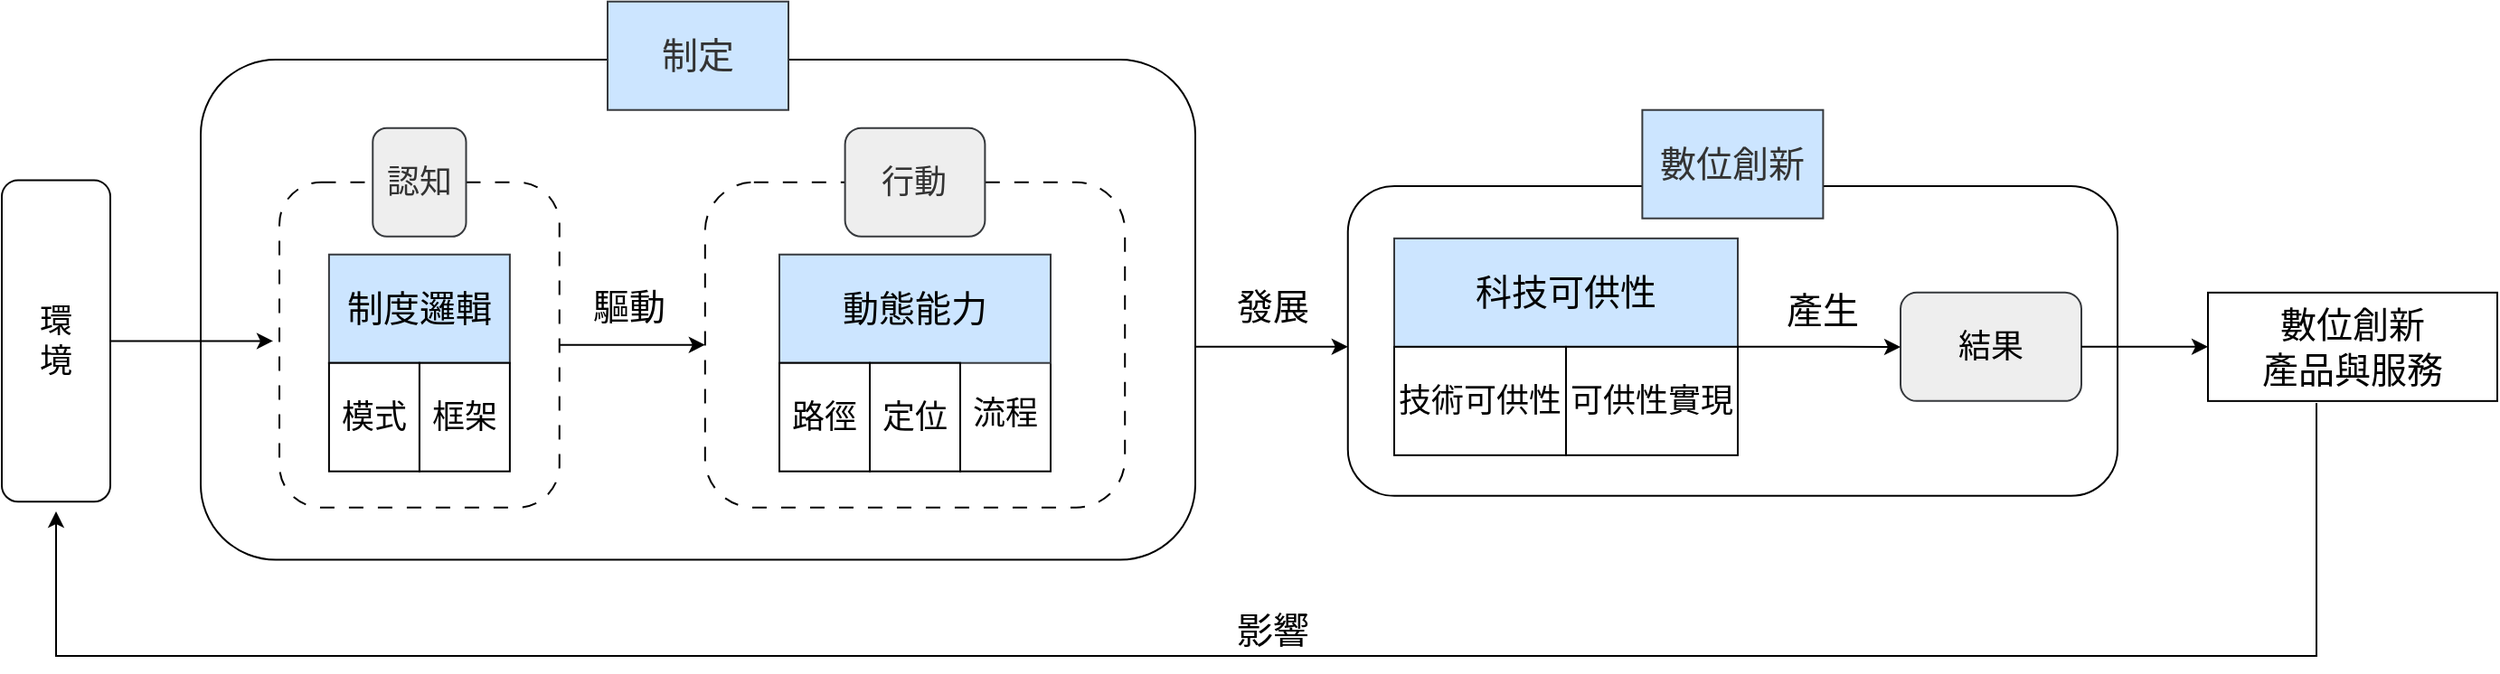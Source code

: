 <mxfile version="26.1.3">
  <diagram id="vkK8o-hsKimOO6CbCIKc" name="第1頁">
    <mxGraphModel dx="969" dy="517" grid="1" gridSize="10" guides="1" tooltips="1" connect="1" arrows="1" fold="1" page="1" pageScale="1" pageWidth="1169" pageHeight="827" math="0" shadow="0">
      <root>
        <mxCell id="0" />
        <mxCell id="1" parent="0" />
        <mxCell id="1qFZ0b5etKVb5s6CTwOf-1" value="&lt;font face=&quot;標楷體&quot; style=&quot;font-size: 18px;&quot;&gt;環&lt;/font&gt;&lt;div&gt;&lt;font face=&quot;標楷體&quot; style=&quot;font-size: 18px;&quot;&gt;境&lt;/font&gt;&lt;/div&gt;" style="rounded=1;whiteSpace=wrap;html=1;" parent="1" vertex="1">
          <mxGeometry x="160" y="336.79" width="60" height="177.86" as="geometry" />
        </mxCell>
        <mxCell id="iIE0ldJsGx-aEYX-XOFw-92" value="" style="rounded=1;whiteSpace=wrap;html=1;movable=1;resizable=1;rotatable=1;deletable=1;editable=1;locked=0;connectable=1;strokeWidth=1;fontFamily=標楷體;fontSize=18;fontStyle=0;strokeColor=default;gradientColor=none;" parent="1" vertex="1">
          <mxGeometry x="904.38" y="340" width="425.62" height="171.43" as="geometry" />
        </mxCell>
        <mxCell id="iIE0ldJsGx-aEYX-XOFw-129" style="edgeStyle=orthogonalEdgeStyle;rounded=0;orthogonalLoop=1;jettySize=auto;html=1;exitX=0.996;exitY=0.574;exitDx=0;exitDy=0;exitPerimeter=0;" parent="1" source="iIE0ldJsGx-aEYX-XOFw-3" target="iIE0ldJsGx-aEYX-XOFw-92" edge="1">
          <mxGeometry relative="1" as="geometry">
            <Array as="points">
              <mxPoint x="920" y="429" />
              <mxPoint x="920" y="429" />
            </Array>
          </mxGeometry>
        </mxCell>
        <mxCell id="iIE0ldJsGx-aEYX-XOFw-3" value="" style="rounded=1;whiteSpace=wrap;html=1;movable=1;resizable=1;rotatable=1;deletable=1;editable=1;locked=0;connectable=1;strokeWidth=1;fontFamily=標楷體;fontSize=18;fontStyle=0" parent="1" vertex="1">
          <mxGeometry x="270" y="270" width="550" height="276.79" as="geometry" />
        </mxCell>
        <mxCell id="iIE0ldJsGx-aEYX-XOFw-4" value="&lt;font style=&quot;font-size: 20px;&quot; color=&quot;#333333&quot;&gt;&lt;span&gt;制定&lt;/span&gt;&lt;/font&gt;" style="rounded=0;whiteSpace=wrap;html=1;strokeColor=#36393d;fillColor=#cce5ff;fontFamily=標楷體;fontSize=18;fontStyle=0;align=center;verticalAlign=middle;" parent="1" vertex="1">
          <mxGeometry x="495" y="237.86" width="100" height="60" as="geometry" />
        </mxCell>
        <mxCell id="1qFZ0b5etKVb5s6CTwOf-58" value="" style="group" parent="1" vertex="1" connectable="0">
          <mxGeometry x="314.62" y="307.86" width="155.38" height="210" as="geometry" />
        </mxCell>
        <mxCell id="iIE0ldJsGx-aEYX-XOFw-109" value="" style="group" parent="1qFZ0b5etKVb5s6CTwOf-58" vertex="1" connectable="0">
          <mxGeometry x="-1.105" width="154.864" height="210" as="geometry" />
        </mxCell>
        <mxCell id="1qFZ0b5etKVb5s6CTwOf-41" value="" style="rounded=1;whiteSpace=wrap;html=1;movable=1;resizable=1;rotatable=1;deletable=1;editable=1;locked=0;connectable=1;strokeWidth=1;dashed=1;dashPattern=8 8;fontFamily=標楷體;fontSize=18;fontStyle=0" parent="iIE0ldJsGx-aEYX-XOFw-109" vertex="1">
          <mxGeometry y="30" width="154.864" height="180" as="geometry" />
        </mxCell>
        <mxCell id="1qFZ0b5etKVb5s6CTwOf-51" value="&lt;font color=&quot;#333333&quot;&gt;&lt;span&gt;認知&lt;/span&gt;&lt;/font&gt;" style="rounded=1;whiteSpace=wrap;html=1;strokeColor=#36393d;fillColor=#eeeeee;fontFamily=標楷體;fontSize=18;fontStyle=0" parent="iIE0ldJsGx-aEYX-XOFw-109" vertex="1">
          <mxGeometry x="51.621" width="51.621" height="60" as="geometry" />
        </mxCell>
        <mxCell id="1qFZ0b5etKVb5s6CTwOf-55" value="" style="group;fontStyle=0" parent="iIE0ldJsGx-aEYX-XOFw-109" vertex="1" connectable="0">
          <mxGeometry x="27.432" y="70" width="100" height="120" as="geometry" />
        </mxCell>
        <mxCell id="iIE0ldJsGx-aEYX-XOFw-108" value="" style="group" parent="1qFZ0b5etKVb5s6CTwOf-55" vertex="1" connectable="0">
          <mxGeometry width="100" height="120" as="geometry" />
        </mxCell>
        <mxCell id="1qFZ0b5etKVb5s6CTwOf-43" value="&lt;span&gt;&lt;font style=&quot;font-size: 20px;&quot;&gt;制度邏輯&lt;/font&gt;&lt;/span&gt;" style="rounded=0;whiteSpace=wrap;html=1;fontSize=18;fontFamily=標楷體;movable=1;resizable=1;rotatable=1;deletable=1;editable=1;locked=0;connectable=1;fillColor=#cce5ff;strokeColor=#36393d;fontStyle=0;align=center;verticalAlign=middle;" parent="iIE0ldJsGx-aEYX-XOFw-108" vertex="1">
          <mxGeometry width="100" height="60" as="geometry" />
        </mxCell>
        <mxCell id="1qFZ0b5etKVb5s6CTwOf-47" value="框架" style="rounded=0;whiteSpace=wrap;html=1;movable=1;resizable=1;rotatable=1;deletable=1;editable=1;locked=0;connectable=1;fontFamily=標楷體;fontSize=18;fontStyle=0" parent="iIE0ldJsGx-aEYX-XOFw-108" vertex="1">
          <mxGeometry x="50" y="60" width="50" height="60" as="geometry" />
        </mxCell>
        <mxCell id="1qFZ0b5etKVb5s6CTwOf-48" value="模式" style="rounded=0;whiteSpace=wrap;html=1;movable=1;resizable=1;rotatable=1;deletable=1;editable=1;locked=0;connectable=1;fontFamily=標楷體;fontSize=18;fontStyle=0" parent="iIE0ldJsGx-aEYX-XOFw-108" vertex="1">
          <mxGeometry y="60" width="50" height="60" as="geometry" />
        </mxCell>
        <mxCell id="iIE0ldJsGx-aEYX-XOFw-23" style="edgeStyle=orthogonalEdgeStyle;rounded=0;orthogonalLoop=1;jettySize=auto;html=1;exitX=1;exitY=0.5;exitDx=0;exitDy=0;" parent="1" source="1qFZ0b5etKVb5s6CTwOf-41" target="iIE0ldJsGx-aEYX-XOFw-15" edge="1">
          <mxGeometry relative="1" as="geometry" />
        </mxCell>
        <mxCell id="iIE0ldJsGx-aEYX-XOFw-24" value="&lt;font style=&quot;font-size: 20px;&quot; face=&quot;標楷體&quot;&gt;驅動&lt;/font&gt;" style="text;html=1;align=center;verticalAlign=middle;whiteSpace=wrap;rounded=0;fontFamily=Helvetica;fontSize=12;fontColor=default;" parent="1" vertex="1">
          <mxGeometry x="480.002" y="390.935" width="54.375" height="30" as="geometry" />
        </mxCell>
        <mxCell id="iIE0ldJsGx-aEYX-XOFw-49" value="&lt;font style=&quot;font-size: 20px;&quot; face=&quot;標楷體&quot;&gt;發展&lt;/font&gt;" style="text;html=1;align=center;verticalAlign=middle;whiteSpace=wrap;rounded=0;" parent="1" vertex="1">
          <mxGeometry x="835.633" y="390.935" width="54.375" height="30" as="geometry" />
        </mxCell>
        <mxCell id="iIE0ldJsGx-aEYX-XOFw-89" value="" style="group" parent="1" vertex="1" connectable="0">
          <mxGeometry x="930" y="368.93" width="220" height="120" as="geometry" />
        </mxCell>
        <mxCell id="iIE0ldJsGx-aEYX-XOFw-115" value="" style="group" parent="iIE0ldJsGx-aEYX-XOFw-89" vertex="1" connectable="0">
          <mxGeometry width="190" height="120" as="geometry" />
        </mxCell>
        <mxCell id="iIE0ldJsGx-aEYX-XOFw-118" value="" style="group" parent="iIE0ldJsGx-aEYX-XOFw-115" vertex="1" connectable="0">
          <mxGeometry width="190" height="120" as="geometry" />
        </mxCell>
        <mxCell id="iIE0ldJsGx-aEYX-XOFw-86" value="&lt;span&gt;&lt;font style=&quot;font-size: 20px;&quot;&gt;科技可供性&lt;/font&gt;&lt;/span&gt;" style="rounded=0;whiteSpace=wrap;html=1;fontSize=18;fontFamily=標楷體;movable=1;resizable=1;rotatable=1;deletable=1;editable=1;locked=0;connectable=1;fillColor=#cce5ff;strokeColor=#36393d;fontStyle=0" parent="iIE0ldJsGx-aEYX-XOFw-118" vertex="1">
          <mxGeometry width="190" height="60" as="geometry" />
        </mxCell>
        <mxCell id="iIE0ldJsGx-aEYX-XOFw-87" value="&lt;font&gt;&lt;span&gt;&lt;span&gt;可供性實現&lt;/span&gt;&lt;/span&gt;&lt;/font&gt;" style="rounded=0;whiteSpace=wrap;html=1;movable=1;resizable=1;rotatable=1;deletable=1;editable=1;locked=0;connectable=1;fontFamily=標楷體;fontSize=18;fontStyle=0" parent="iIE0ldJsGx-aEYX-XOFw-118" vertex="1">
          <mxGeometry x="94.997" y="59.997" width="95" height="60" as="geometry" />
        </mxCell>
        <mxCell id="iIE0ldJsGx-aEYX-XOFw-88" value="&lt;font&gt;&lt;span&gt;技術可供性&lt;/span&gt;&lt;/font&gt;" style="rounded=0;whiteSpace=wrap;html=1;movable=1;resizable=1;rotatable=1;deletable=1;editable=1;locked=0;connectable=1;fontFamily=標楷體;fontSize=18;fontStyle=0" parent="iIE0ldJsGx-aEYX-XOFw-118" vertex="1">
          <mxGeometry y="60" width="95" height="60" as="geometry" />
        </mxCell>
        <mxCell id="iIE0ldJsGx-aEYX-XOFw-93" value="&lt;font style=&quot;font-size: 20px;&quot; color=&quot;#333333&quot;&gt;數位創新&lt;/font&gt;" style="rounded=0;whiteSpace=wrap;html=1;strokeColor=#36393d;fillColor=#cce5ff;fontFamily=標楷體;fontSize=18;fontStyle=0;align=center;verticalAlign=middle;" parent="1" vertex="1">
          <mxGeometry x="1067.194" y="297.86" width="100" height="60" as="geometry" />
        </mxCell>
        <mxCell id="iIE0ldJsGx-aEYX-XOFw-73" value="&lt;font style=&quot;font-size: 20px;&quot; face=&quot;標楷體&quot;&gt;產生&lt;/font&gt;" style="text;html=1;align=center;verticalAlign=middle;whiteSpace=wrap;rounded=0;fontFamily=Helvetica;fontSize=12;fontColor=default;" parent="1" vertex="1">
          <mxGeometry x="1140.463" y="393.395" width="54.375" height="30" as="geometry" />
        </mxCell>
        <mxCell id="iIE0ldJsGx-aEYX-XOFw-96" value="結果" style="rounded=1;whiteSpace=wrap;html=1;fontSize=18;fontFamily=標楷體;movable=1;resizable=1;rotatable=1;deletable=1;editable=1;locked=0;connectable=1;fontStyle=0;fillColor=#eeeeee;strokeColor=#36393d;" parent="1" vertex="1">
          <mxGeometry x="1210" y="398.93" width="100" height="60" as="geometry" />
        </mxCell>
        <mxCell id="iIE0ldJsGx-aEYX-XOFw-100" value="&lt;font style=&quot;font-size: 20px;&quot;&gt;數位創新&lt;/font&gt;&lt;div&gt;&lt;font style=&quot;font-size: 20px;&quot;&gt;產品與服務&lt;/font&gt;&lt;/div&gt;" style="rounded=0;whiteSpace=wrap;html=1;fontSize=18;fontFamily=標楷體;movable=1;resizable=1;rotatable=1;deletable=1;editable=1;locked=0;connectable=1;fontStyle=0" parent="1" vertex="1">
          <mxGeometry x="1380" y="398.93" width="160" height="60" as="geometry" />
        </mxCell>
        <mxCell id="iIE0ldJsGx-aEYX-XOFw-83" value="&lt;font style=&quot;font-size: 20px;&quot; face=&quot;標楷體&quot;&gt;影響&lt;/font&gt;" style="text;html=1;align=center;verticalAlign=middle;whiteSpace=wrap;rounded=0;" parent="1" vertex="1">
          <mxGeometry x="835.633" y="570" width="54.375" height="30" as="geometry" />
        </mxCell>
        <mxCell id="iIE0ldJsGx-aEYX-XOFw-114" value="" style="group" parent="1" vertex="1" connectable="0">
          <mxGeometry x="548.909" y="307.86" width="232.19" height="210" as="geometry" />
        </mxCell>
        <mxCell id="iIE0ldJsGx-aEYX-XOFw-15" value="" style="rounded=1;whiteSpace=wrap;html=1;movable=1;resizable=1;rotatable=1;deletable=1;editable=1;locked=0;connectable=1;strokeWidth=1;dashed=1;dashPattern=8 8;fontFamily=標楷體;fontSize=18;fontStyle=0" parent="iIE0ldJsGx-aEYX-XOFw-114" vertex="1">
          <mxGeometry y="30" width="232.19" height="180" as="geometry" />
        </mxCell>
        <mxCell id="iIE0ldJsGx-aEYX-XOFw-16" value="&lt;font color=&quot;#333333&quot;&gt;&lt;span&gt;行動&lt;/span&gt;&lt;/font&gt;" style="rounded=1;whiteSpace=wrap;html=1;strokeColor=#36393d;fillColor=#eeeeee;fontFamily=標楷體;fontSize=18;fontStyle=0" parent="iIE0ldJsGx-aEYX-XOFw-114" vertex="1">
          <mxGeometry x="77.397" width="77.397" height="60" as="geometry" />
        </mxCell>
        <mxCell id="iIE0ldJsGx-aEYX-XOFw-113" value="" style="group" parent="iIE0ldJsGx-aEYX-XOFw-114" vertex="1" connectable="0">
          <mxGeometry x="41.095" y="70" width="150" height="120" as="geometry" />
        </mxCell>
        <mxCell id="iIE0ldJsGx-aEYX-XOFw-21" value="&lt;font&gt;&lt;span&gt;&lt;span&gt;流程&lt;/span&gt;&lt;/span&gt;&lt;/font&gt;" style="rounded=0;whiteSpace=wrap;html=1;movable=1;resizable=1;rotatable=1;deletable=1;editable=1;locked=0;connectable=1;fontFamily=標楷體;fontSize=18;fontStyle=0" parent="iIE0ldJsGx-aEYX-XOFw-113" vertex="1">
          <mxGeometry x="99.996" y="57.14" width="50" height="62.86" as="geometry" />
        </mxCell>
        <mxCell id="iIE0ldJsGx-aEYX-XOFw-18" value="&lt;span&gt;&lt;font style=&quot;font-size: 20px;&quot;&gt;動態能力&lt;/font&gt;&lt;/span&gt;" style="rounded=0;whiteSpace=wrap;html=1;fontSize=18;fontFamily=標楷體;movable=1;resizable=1;rotatable=1;deletable=1;editable=1;locked=0;connectable=1;fillColor=#cce5ff;strokeColor=#36393d;fontStyle=0" parent="iIE0ldJsGx-aEYX-XOFw-113" vertex="1">
          <mxGeometry width="150" height="60" as="geometry" />
        </mxCell>
        <mxCell id="iIE0ldJsGx-aEYX-XOFw-19" value="定位" style="rounded=0;whiteSpace=wrap;html=1;movable=1;resizable=1;rotatable=1;deletable=1;editable=1;locked=0;connectable=1;fontFamily=標楷體;fontSize=18;fontStyle=0" parent="iIE0ldJsGx-aEYX-XOFw-113" vertex="1">
          <mxGeometry x="50.006" y="60" width="49.99" height="60" as="geometry" />
        </mxCell>
        <mxCell id="iIE0ldJsGx-aEYX-XOFw-20" value="路徑" style="rounded=0;whiteSpace=wrap;html=1;movable=1;resizable=1;rotatable=1;deletable=1;editable=1;locked=0;connectable=1;fontFamily=標楷體;fontSize=18;fontStyle=0" parent="iIE0ldJsGx-aEYX-XOFw-113" vertex="1">
          <mxGeometry y="60" width="50" height="60" as="geometry" />
        </mxCell>
        <mxCell id="iIE0ldJsGx-aEYX-XOFw-130" style="edgeStyle=orthogonalEdgeStyle;rounded=0;orthogonalLoop=1;jettySize=auto;html=1;exitX=1;exitY=0;exitDx=0;exitDy=0;" parent="1" source="iIE0ldJsGx-aEYX-XOFw-87" edge="1">
          <mxGeometry relative="1" as="geometry">
            <mxPoint x="1210" y="429" as="targetPoint" />
            <Array as="points">
              <mxPoint x="1165" y="429" />
            </Array>
          </mxGeometry>
        </mxCell>
        <mxCell id="iIE0ldJsGx-aEYX-XOFw-131" style="edgeStyle=orthogonalEdgeStyle;rounded=0;orthogonalLoop=1;jettySize=auto;html=1;entryX=0;entryY=0.5;entryDx=0;entryDy=0;" parent="1" source="iIE0ldJsGx-aEYX-XOFw-96" target="iIE0ldJsGx-aEYX-XOFw-100" edge="1">
          <mxGeometry relative="1" as="geometry" />
        </mxCell>
        <mxCell id="iIE0ldJsGx-aEYX-XOFw-132" value="" style="endArrow=classic;html=1;rounded=0;" parent="1" edge="1">
          <mxGeometry width="50" height="50" relative="1" as="geometry">
            <mxPoint x="1440" y="460" as="sourcePoint" />
            <mxPoint x="190" y="520" as="targetPoint" />
            <Array as="points">
              <mxPoint x="1440" y="520" />
              <mxPoint x="1440" y="600" />
              <mxPoint x="900" y="600" />
              <mxPoint x="190" y="600" />
            </Array>
          </mxGeometry>
        </mxCell>
        <mxCell id="iIE0ldJsGx-aEYX-XOFw-134" style="edgeStyle=orthogonalEdgeStyle;rounded=0;orthogonalLoop=1;jettySize=auto;html=1;" parent="1" source="1qFZ0b5etKVb5s6CTwOf-1" edge="1">
          <mxGeometry relative="1" as="geometry">
            <mxPoint x="310" y="425.72" as="targetPoint" />
          </mxGeometry>
        </mxCell>
      </root>
    </mxGraphModel>
  </diagram>
</mxfile>
